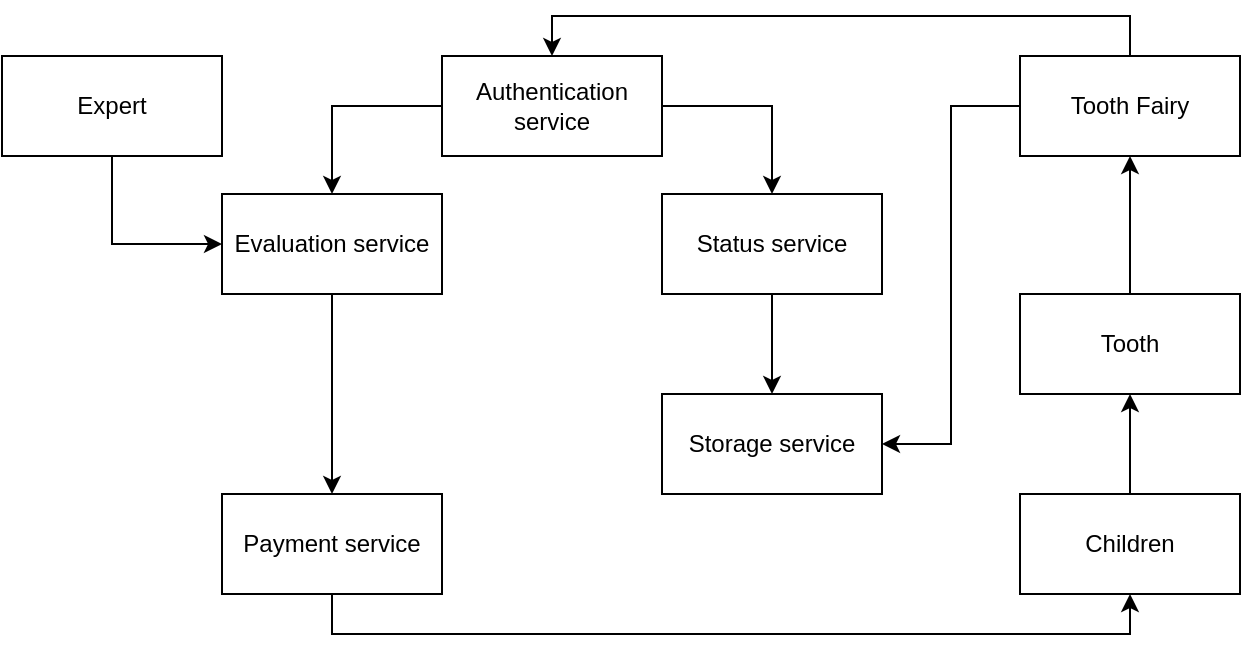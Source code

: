 <mxfile version="24.7.16">
  <diagram name="Page-1" id="7c7j97ExM4J1tIepNCJn">
    <mxGraphModel dx="1779" dy="523" grid="0" gridSize="10" guides="1" tooltips="1" connect="1" arrows="1" fold="1" page="0" pageScale="1" pageWidth="850" pageHeight="1100" math="0" shadow="0">
      <root>
        <mxCell id="0" />
        <mxCell id="1" parent="0" />
        <mxCell id="oGrtgn9L7tVtQ5_F4s7t-10" style="edgeStyle=orthogonalEdgeStyle;rounded=0;orthogonalLoop=1;jettySize=auto;html=1;exitX=0.5;exitY=0;exitDx=0;exitDy=0;entryX=0.5;entryY=0;entryDx=0;entryDy=0;" parent="1" source="oGrtgn9L7tVtQ5_F4s7t-2" target="oGrtgn9L7tVtQ5_F4s7t-5" edge="1">
          <mxGeometry relative="1" as="geometry" />
        </mxCell>
        <mxCell id="onGUmNa2HDrF9_WzgU1q-2" style="edgeStyle=orthogonalEdgeStyle;rounded=0;orthogonalLoop=1;jettySize=auto;html=1;exitX=0;exitY=0.5;exitDx=0;exitDy=0;entryX=1;entryY=0.5;entryDx=0;entryDy=0;" edge="1" parent="1" source="oGrtgn9L7tVtQ5_F4s7t-2" target="oGrtgn9L7tVtQ5_F4s7t-9">
          <mxGeometry relative="1" as="geometry" />
        </mxCell>
        <mxCell id="oGrtgn9L7tVtQ5_F4s7t-2" value="Tooth Fairy" style="html=1;whiteSpace=wrap;" parent="1" vertex="1">
          <mxGeometry x="-48" y="190" width="110" height="50" as="geometry" />
        </mxCell>
        <mxCell id="oGrtgn9L7tVtQ5_F4s7t-16" style="edgeStyle=orthogonalEdgeStyle;rounded=0;orthogonalLoop=1;jettySize=auto;html=1;exitX=0.5;exitY=0;exitDx=0;exitDy=0;entryX=0.5;entryY=1;entryDx=0;entryDy=0;" parent="1" source="oGrtgn9L7tVtQ5_F4s7t-3" target="oGrtgn9L7tVtQ5_F4s7t-4" edge="1">
          <mxGeometry relative="1" as="geometry" />
        </mxCell>
        <mxCell id="oGrtgn9L7tVtQ5_F4s7t-3" value="Children" style="html=1;whiteSpace=wrap;" parent="1" vertex="1">
          <mxGeometry x="-48" y="409" width="110" height="50" as="geometry" />
        </mxCell>
        <mxCell id="oGrtgn9L7tVtQ5_F4s7t-17" style="edgeStyle=orthogonalEdgeStyle;rounded=0;orthogonalLoop=1;jettySize=auto;html=1;exitX=0.5;exitY=0;exitDx=0;exitDy=0;entryX=0.5;entryY=1;entryDx=0;entryDy=0;" parent="1" source="oGrtgn9L7tVtQ5_F4s7t-4" target="oGrtgn9L7tVtQ5_F4s7t-2" edge="1">
          <mxGeometry relative="1" as="geometry" />
        </mxCell>
        <mxCell id="oGrtgn9L7tVtQ5_F4s7t-4" value="Tooth" style="html=1;whiteSpace=wrap;" parent="1" vertex="1">
          <mxGeometry x="-48" y="309" width="110" height="50" as="geometry" />
        </mxCell>
        <mxCell id="oGrtgn9L7tVtQ5_F4s7t-11" style="edgeStyle=orthogonalEdgeStyle;rounded=0;orthogonalLoop=1;jettySize=auto;html=1;exitX=0;exitY=0.5;exitDx=0;exitDy=0;entryX=0.5;entryY=0;entryDx=0;entryDy=0;" parent="1" source="oGrtgn9L7tVtQ5_F4s7t-5" target="oGrtgn9L7tVtQ5_F4s7t-7" edge="1">
          <mxGeometry relative="1" as="geometry" />
        </mxCell>
        <mxCell id="oGrtgn9L7tVtQ5_F4s7t-12" style="edgeStyle=orthogonalEdgeStyle;rounded=0;orthogonalLoop=1;jettySize=auto;html=1;exitX=1;exitY=0.5;exitDx=0;exitDy=0;entryX=0.5;entryY=0;entryDx=0;entryDy=0;" parent="1" source="oGrtgn9L7tVtQ5_F4s7t-5" target="oGrtgn9L7tVtQ5_F4s7t-8" edge="1">
          <mxGeometry relative="1" as="geometry" />
        </mxCell>
        <mxCell id="oGrtgn9L7tVtQ5_F4s7t-5" value="Authentication service" style="html=1;whiteSpace=wrap;" parent="1" vertex="1">
          <mxGeometry x="-337" y="190" width="110" height="50" as="geometry" />
        </mxCell>
        <mxCell id="oGrtgn9L7tVtQ5_F4s7t-15" style="edgeStyle=orthogonalEdgeStyle;rounded=0;orthogonalLoop=1;jettySize=auto;html=1;exitX=0.5;exitY=1;exitDx=0;exitDy=0;entryX=0.5;entryY=1;entryDx=0;entryDy=0;" parent="1" source="oGrtgn9L7tVtQ5_F4s7t-6" target="oGrtgn9L7tVtQ5_F4s7t-3" edge="1">
          <mxGeometry relative="1" as="geometry" />
        </mxCell>
        <mxCell id="oGrtgn9L7tVtQ5_F4s7t-6" value="Payment service" style="html=1;whiteSpace=wrap;" parent="1" vertex="1">
          <mxGeometry x="-447" y="409" width="110" height="50" as="geometry" />
        </mxCell>
        <mxCell id="oGrtgn9L7tVtQ5_F4s7t-14" style="edgeStyle=orthogonalEdgeStyle;rounded=0;orthogonalLoop=1;jettySize=auto;html=1;exitX=0.5;exitY=1;exitDx=0;exitDy=0;entryX=0.5;entryY=0;entryDx=0;entryDy=0;" parent="1" source="oGrtgn9L7tVtQ5_F4s7t-7" target="oGrtgn9L7tVtQ5_F4s7t-6" edge="1">
          <mxGeometry relative="1" as="geometry" />
        </mxCell>
        <mxCell id="oGrtgn9L7tVtQ5_F4s7t-7" value="Evaluation service" style="html=1;whiteSpace=wrap;" parent="1" vertex="1">
          <mxGeometry x="-447" y="259" width="110" height="50" as="geometry" />
        </mxCell>
        <mxCell id="oGrtgn9L7tVtQ5_F4s7t-13" style="edgeStyle=orthogonalEdgeStyle;rounded=0;orthogonalLoop=1;jettySize=auto;html=1;exitX=0.5;exitY=1;exitDx=0;exitDy=0;entryX=0.5;entryY=0;entryDx=0;entryDy=0;" parent="1" source="oGrtgn9L7tVtQ5_F4s7t-8" target="oGrtgn9L7tVtQ5_F4s7t-9" edge="1">
          <mxGeometry relative="1" as="geometry" />
        </mxCell>
        <mxCell id="oGrtgn9L7tVtQ5_F4s7t-8" value="Status service" style="html=1;whiteSpace=wrap;" parent="1" vertex="1">
          <mxGeometry x="-227" y="259" width="110" height="50" as="geometry" />
        </mxCell>
        <mxCell id="oGrtgn9L7tVtQ5_F4s7t-9" value="Storage service" style="html=1;whiteSpace=wrap;" parent="1" vertex="1">
          <mxGeometry x="-227" y="359" width="110" height="50" as="geometry" />
        </mxCell>
        <mxCell id="onGUmNa2HDrF9_WzgU1q-4" style="edgeStyle=orthogonalEdgeStyle;rounded=0;orthogonalLoop=1;jettySize=auto;html=1;exitX=0.5;exitY=1;exitDx=0;exitDy=0;entryX=0;entryY=0.5;entryDx=0;entryDy=0;" edge="1" parent="1" source="onGUmNa2HDrF9_WzgU1q-3" target="oGrtgn9L7tVtQ5_F4s7t-7">
          <mxGeometry relative="1" as="geometry" />
        </mxCell>
        <mxCell id="onGUmNa2HDrF9_WzgU1q-3" value="Expert" style="html=1;whiteSpace=wrap;" vertex="1" parent="1">
          <mxGeometry x="-557" y="190" width="110" height="50" as="geometry" />
        </mxCell>
      </root>
    </mxGraphModel>
  </diagram>
</mxfile>
